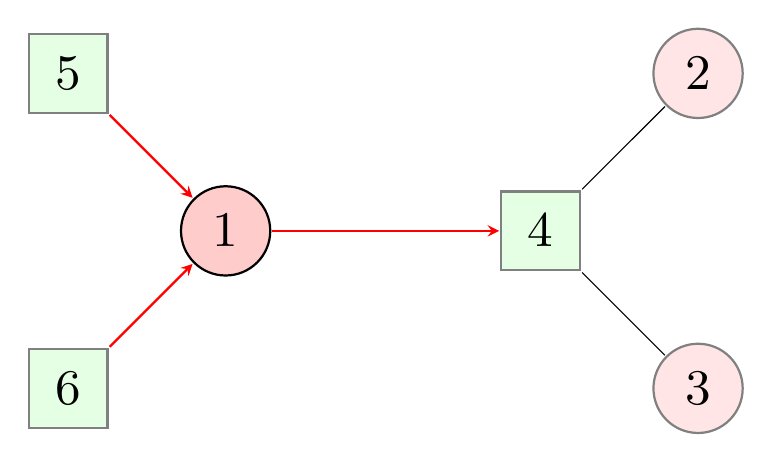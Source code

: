 \begin{tikzpicture}
[
scale=2,transform shape,
state/.style={rectangle,draw=black!50,fill=green!10,thick,minimum size=5mm},
stateBr/.style={rectangle,draw=black,fill=green!20,thick,minimum size=5mm},
oper/.style={circle,draw=black!50,fill=red!10,thick,minimum size=5mm, font=\small},
operBr/.style={circle,draw=black,fill=red!20,thick,minimum size=5mm, font=\small},
arr/.style={-,auto,>=stealth},
arrAct/.style={->,auto,>=stealth,thick,draw=red}
]
\small

\node (s1) at (-1,0) [operBr] {1};
\node (s2) at (2,1) [oper] {2};
\node (s3) at (2,-1) [oper] {3};

\node (s4) at (1,0) [state] {4};
\node (s5) at (-2,1) [state] {5};
\node (s6) at (-2,-1) [state] {6};

\draw [arrAct](s1)[] to node [right]{} node{}(s4);
\draw [arrAct](s5)[] to node [right]{} node{}(s1);
\draw [arrAct](s6)[] to node [right]{} node{}(s1);
\draw [arr](s2)[] to node [right]{} node{}(s4);
\draw [arr](s3)[] to node [right]{} node{}(s4);

\end{tikzpicture}


